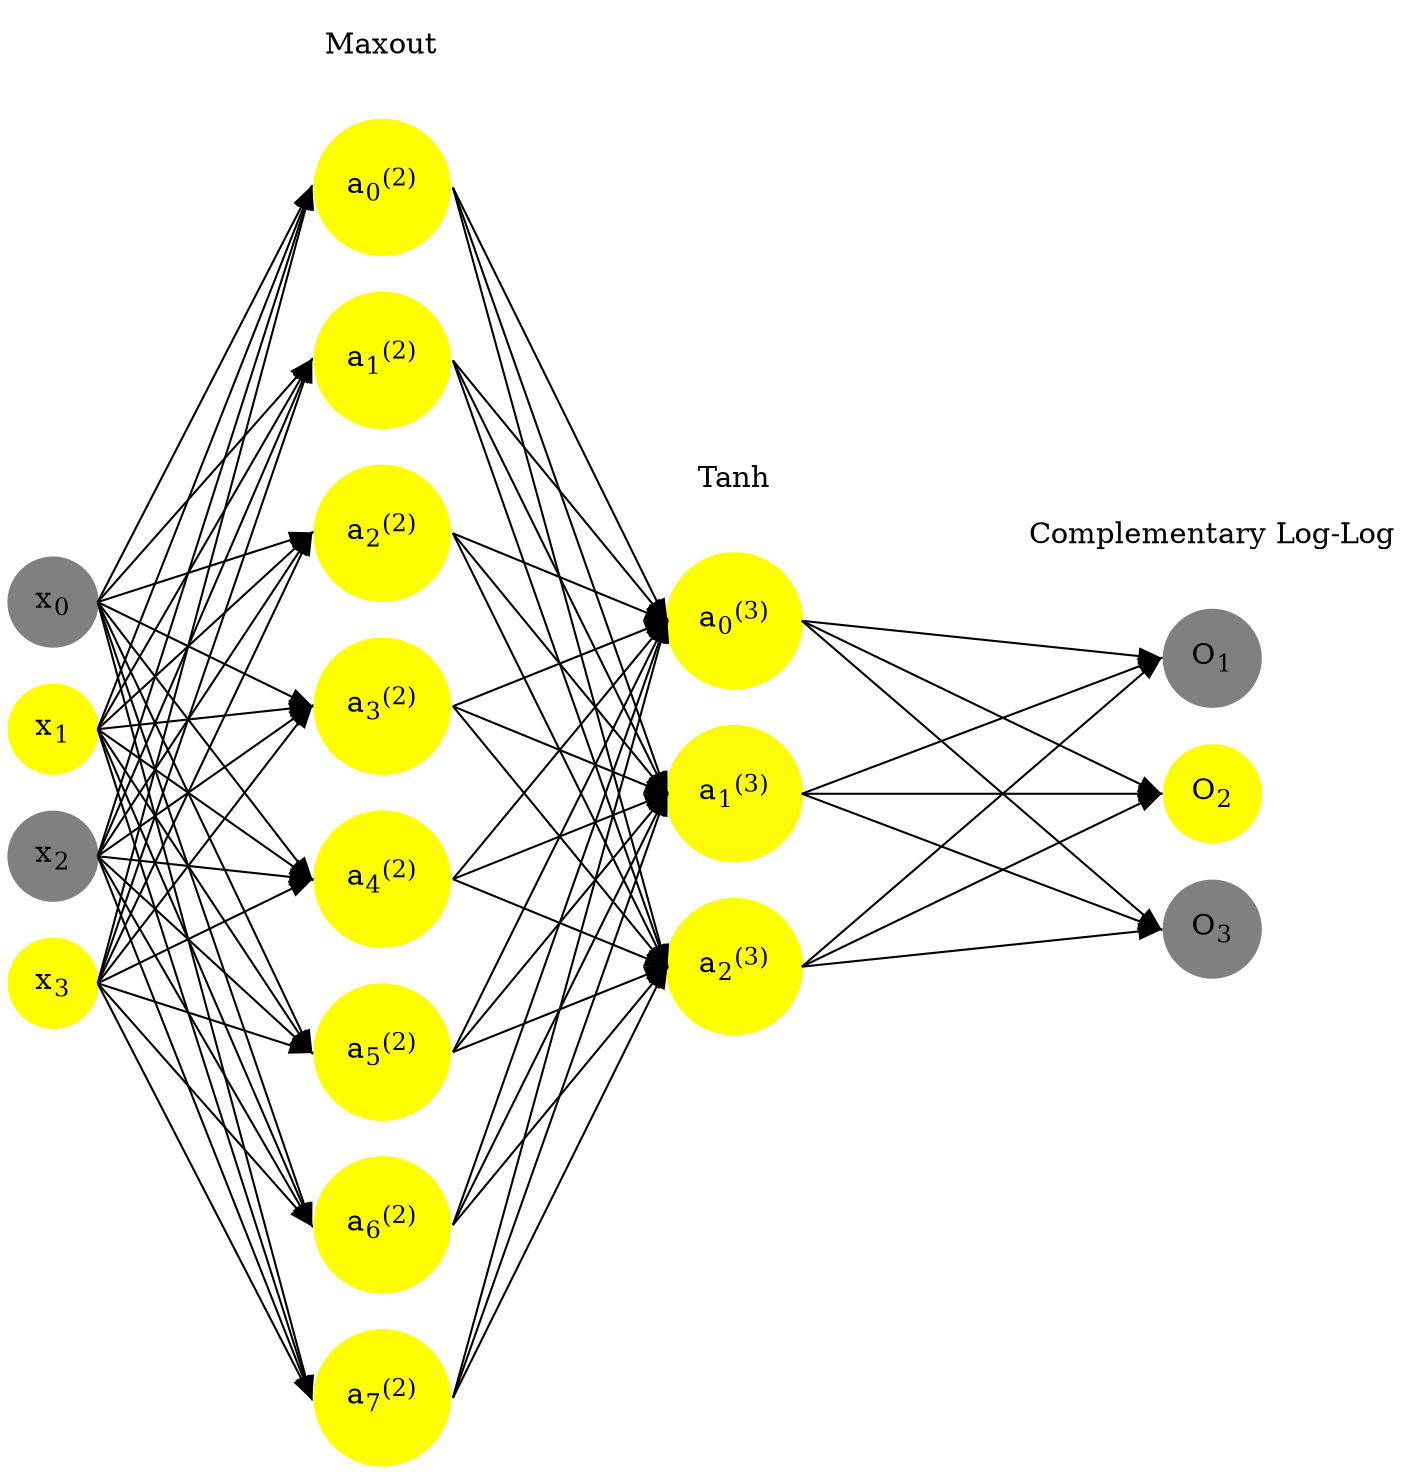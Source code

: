 digraph G {
	rankdir = LR;
	splines=false;
	edge[style=invis];
	ranksep= 1.4;
	{
	node [shape=circle, color="0.1667, 0.0, 0.5", style=filled, fillcolor="0.1667, 0.0, 0.5"];
	x0 [label=<x<sub>0</sub>>];
	}
	{
	node [shape=circle, color="0.1667, 1.0, 1.0", style=filled, fillcolor="0.1667, 1.0, 1.0"];
	x1 [label=<x<sub>1</sub>>];
	}
	{
	node [shape=circle, color="0.1667, 0.0, 0.5", style=filled, fillcolor="0.1667, 0.0, 0.5"];
	x2 [label=<x<sub>2</sub>>];
	}
	{
	node [shape=circle, color="0.1667, 1.0, 1.0", style=filled, fillcolor="0.1667, 1.0, 1.0"];
	x3 [label=<x<sub>3</sub>>];
	}
	{
	node [shape=circle, color="0.1667, 1.087292, 1.043646", style=filled, fillcolor="0.1667, 1.087292, 1.043646"];
	a02 [label=<a<sub>0</sub><sup>(2)</sup>>];
	}
	{
	node [shape=circle, color="0.1667, 1.087292, 1.043646", style=filled, fillcolor="0.1667, 1.087292, 1.043646"];
	a12 [label=<a<sub>1</sub><sup>(2)</sup>>];
	}
	{
	node [shape=circle, color="0.1667, 1.087292, 1.043646", style=filled, fillcolor="0.1667, 1.087292, 1.043646"];
	a22 [label=<a<sub>2</sub><sup>(2)</sup>>];
	}
	{
	node [shape=circle, color="0.1667, 1.087292, 1.043646", style=filled, fillcolor="0.1667, 1.087292, 1.043646"];
	a32 [label=<a<sub>3</sub><sup>(2)</sup>>];
	}
	{
	node [shape=circle, color="0.1667, 1.087292, 1.043646", style=filled, fillcolor="0.1667, 1.087292, 1.043646"];
	a42 [label=<a<sub>4</sub><sup>(2)</sup>>];
	}
	{
	node [shape=circle, color="0.1667, 1.087292, 1.043646", style=filled, fillcolor="0.1667, 1.087292, 1.043646"];
	a52 [label=<a<sub>5</sub><sup>(2)</sup>>];
	}
	{
	node [shape=circle, color="0.1667, 1.087292, 1.043646", style=filled, fillcolor="0.1667, 1.087292, 1.043646"];
	a62 [label=<a<sub>6</sub><sup>(2)</sup>>];
	}
	{
	node [shape=circle, color="0.1667, 1.087292, 1.043646", style=filled, fillcolor="0.1667, 1.087292, 1.043646"];
	a72 [label=<a<sub>7</sub><sup>(2)</sup>>];
	}
	{
	node [shape=circle, color="0.1667, 0.999983, 0.999992", style=filled, fillcolor="0.1667, 0.999983, 0.999992"];
	a03 [label=<a<sub>0</sub><sup>(3)</sup>>];
	}
	{
	node [shape=circle, color="0.1667, 0.973790, 0.986895", style=filled, fillcolor="0.1667, 0.973790, 0.986895"];
	a13 [label=<a<sub>1</sub><sup>(3)</sup>>];
	}
	{
	node [shape=circle, color="0.1667, 0.996512, 0.998256", style=filled, fillcolor="0.1667, 0.996512, 0.998256"];
	a23 [label=<a<sub>2</sub><sup>(3)</sup>>];
	}
	{
	node [shape=circle, color="0.1667, 0.0, 0.5", style=filled, fillcolor="0.1667, 0.0, 0.5"];
	O1 [label=<O<sub>1</sub>>];
	}
	{
	node [shape=circle, color="0.1667, 1.0, 1.0", style=filled, fillcolor="0.1667, 1.0, 1.0"];
	O2 [label=<O<sub>2</sub>>];
	}
	{
	node [shape=circle, color="0.1667, 0.0, 0.5", style=filled, fillcolor="0.1667, 0.0, 0.5"];
	O3 [label=<O<sub>3</sub>>];
	}
	{
	rank=same;
	x0->x1->x2->x3;
	}
	{
	rank=same;
	a02->a12->a22->a32->a42->a52->a62->a72;
	}
	{
	rank=same;
	a03->a13->a23;
	}
	{
	rank=same;
	O1->O2->O3;
	}
	l1 [shape=plaintext,label="Maxout"];
	l1->a02;
	{rank=same; l1;a02};
	l2 [shape=plaintext,label="Tanh"];
	l2->a03;
	{rank=same; l2;a03};
	l3 [shape=plaintext,label="Complementary Log-Log"];
	l3->O1;
	{rank=same; l3;O1};
edge[style=solid, tailport=e, headport=w];
	{x0;x1;x2;x3} -> {a02;a12;a22;a32;a42;a52;a62;a72};
	{a02;a12;a22;a32;a42;a52;a62;a72} -> {a03;a13;a23};
	{a03;a13;a23} -> {O1,O2,O3};
}